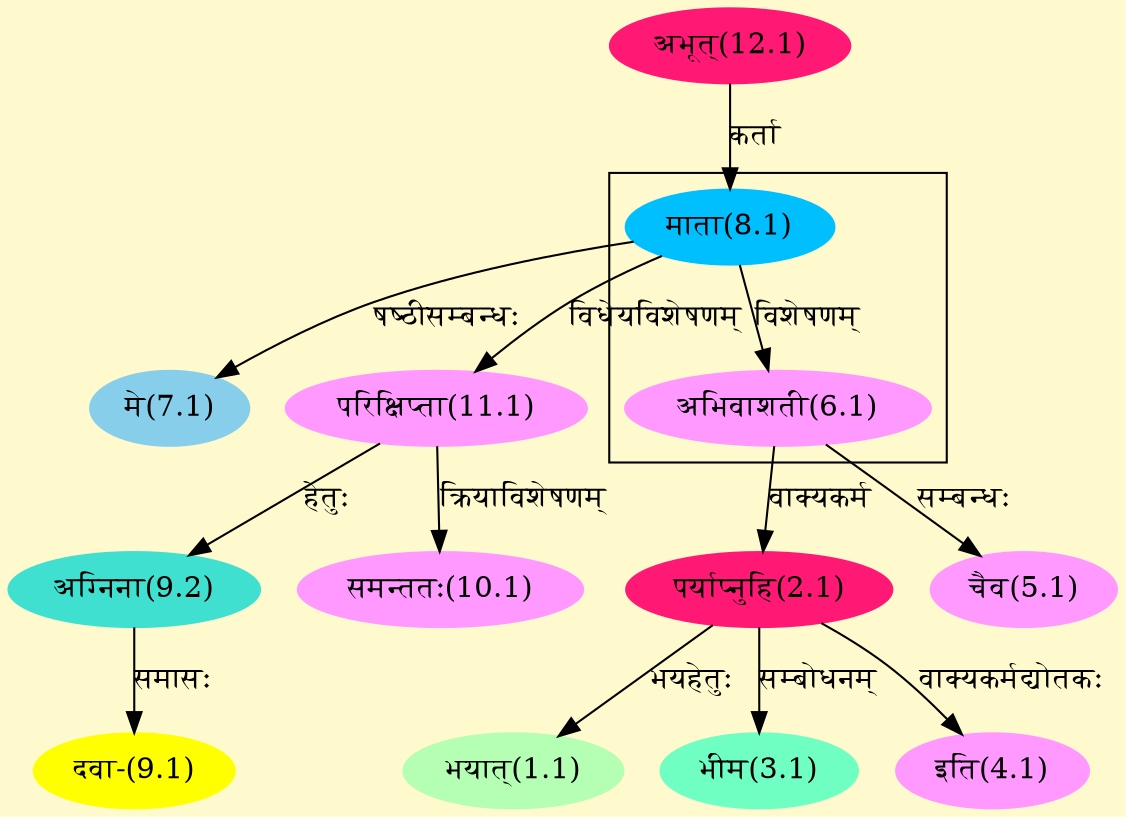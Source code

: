 digraph G{
rankdir=BT;
 compound=true;
 bgcolor="lemonchiffon1";

subgraph cluster_1{
Node6_1 [style=filled, color="#FF99FF" label = "अभिवाशती(6.1)"]
Node8_1 [style=filled, color="#00BFFF" label = "माता(8.1)"]

}
Node1_1 [style=filled, color="#B4FFB4" label = "भयात्(1.1)"]
Node2_1 [style=filled, color="#FF1975" label = "पर्याप्नुहि(2.1)"]
Node6_1 [style=filled, color="#FF99FF" label = "अभिवाशती(6.1)"]
Node3_1 [style=filled, color="#6FFFC3" label = "भीम(3.1)"]
Node4_1 [style=filled, color="#FF99FF" label = "इति(4.1)"]
Node5_1 [style=filled, color="#FF99FF" label = "चैव(5.1)"]
Node7_1 [style=filled, color="#87CEEB" label = "मे(7.1)"]
Node8_1 [style=filled, color="#00BFFF" label = "माता(8.1)"]
Node12_1 [style=filled, color="#FF1975" label = "अभूत्(12.1)"]
Node9_1 [style=filled, color="#FFFF00" label = "दवा-(9.1)"]
Node9_2 [style=filled, color="#40E0D0" label = "अग्निना(9.2)"]
Node11_1 [style=filled, color="#FF99FF" label = "परिक्षिप्ता(11.1)"]
Node10_1 [style=filled, color="#FF99FF" label = "समन्ततः(10.1)"]
/* Start of Relations section */

Node1_1 -> Node2_1 [  label="भयहेतुः"  dir="back" ]
Node2_1 -> Node6_1 [  label="वाक्यकर्म"  dir="back" ]
Node3_1 -> Node2_1 [  label="सम्बोधनम्"  dir="back" ]
Node4_1 -> Node2_1 [  label="वाक्यकर्मद्योतकः"  dir="back" ]
Node5_1 -> Node6_1 [  label="सम्बन्धः"  dir="back" ]
Node6_1 -> Node8_1 [  label="विशेषणम्"  dir="back" ]
Node7_1 -> Node8_1 [  label="षष्ठीसम्बन्धः"  dir="back" ]
Node8_1 -> Node12_1 [  label="कर्ता"  dir="back" ]
Node9_1 -> Node9_2 [  label="समासः"  dir="back" ]
Node9_2 -> Node11_1 [  label="हेतुः"  dir="back" ]
Node10_1 -> Node11_1 [  label="क्रियाविशेषणम्"  dir="back" ]
Node11_1 -> Node8_1 [  label="विधेयविशेषणम्"  dir="back" ]
}
